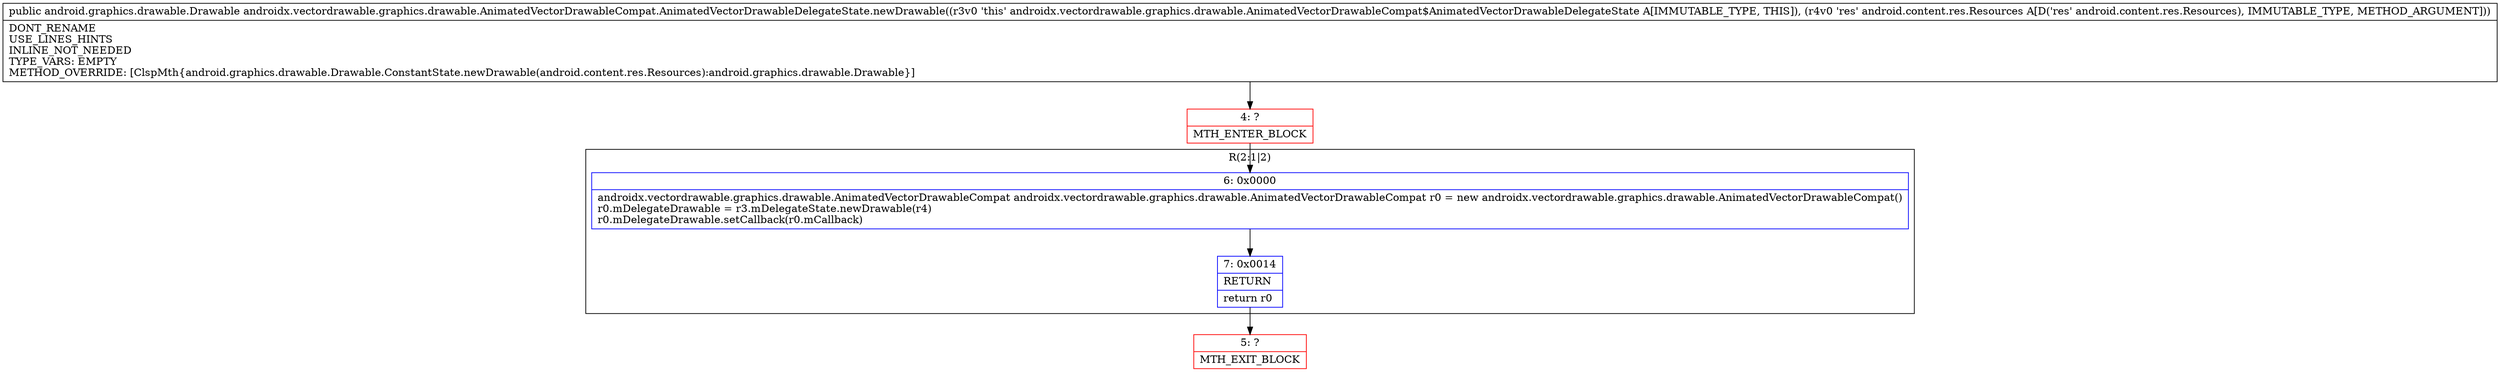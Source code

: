 digraph "CFG forandroidx.vectordrawable.graphics.drawable.AnimatedVectorDrawableCompat.AnimatedVectorDrawableDelegateState.newDrawable(Landroid\/content\/res\/Resources;)Landroid\/graphics\/drawable\/Drawable;" {
subgraph cluster_Region_2122828735 {
label = "R(2:1|2)";
node [shape=record,color=blue];
Node_6 [shape=record,label="{6\:\ 0x0000|androidx.vectordrawable.graphics.drawable.AnimatedVectorDrawableCompat androidx.vectordrawable.graphics.drawable.AnimatedVectorDrawableCompat r0 = new androidx.vectordrawable.graphics.drawable.AnimatedVectorDrawableCompat()\lr0.mDelegateDrawable = r3.mDelegateState.newDrawable(r4)\lr0.mDelegateDrawable.setCallback(r0.mCallback)\l}"];
Node_7 [shape=record,label="{7\:\ 0x0014|RETURN\l|return r0\l}"];
}
Node_4 [shape=record,color=red,label="{4\:\ ?|MTH_ENTER_BLOCK\l}"];
Node_5 [shape=record,color=red,label="{5\:\ ?|MTH_EXIT_BLOCK\l}"];
MethodNode[shape=record,label="{public android.graphics.drawable.Drawable androidx.vectordrawable.graphics.drawable.AnimatedVectorDrawableCompat.AnimatedVectorDrawableDelegateState.newDrawable((r3v0 'this' androidx.vectordrawable.graphics.drawable.AnimatedVectorDrawableCompat$AnimatedVectorDrawableDelegateState A[IMMUTABLE_TYPE, THIS]), (r4v0 'res' android.content.res.Resources A[D('res' android.content.res.Resources), IMMUTABLE_TYPE, METHOD_ARGUMENT]))  | DONT_RENAME\lUSE_LINES_HINTS\lINLINE_NOT_NEEDED\lTYPE_VARS: EMPTY\lMETHOD_OVERRIDE: [ClspMth\{android.graphics.drawable.Drawable.ConstantState.newDrawable(android.content.res.Resources):android.graphics.drawable.Drawable\}]\l}"];
MethodNode -> Node_4;Node_6 -> Node_7;
Node_7 -> Node_5;
Node_4 -> Node_6;
}

